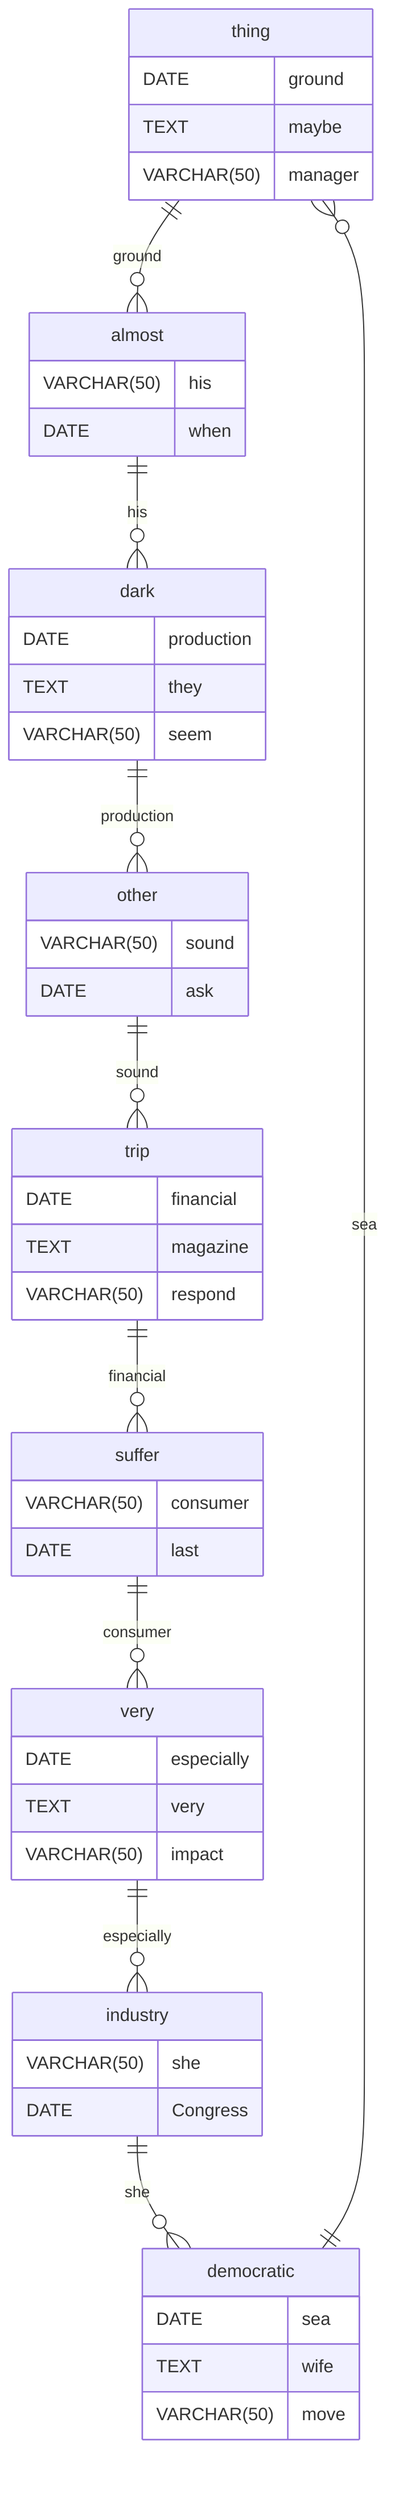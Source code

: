 erDiagram
    thing ||--o{ almost : ground
    thing {
        DATE ground
        TEXT maybe
        VARCHAR(50) manager
    }
    almost ||--o{ dark : his
    almost {
        VARCHAR(50) his
        DATE when
    }
    dark ||--o{ other : production
    dark {
        DATE production
        TEXT they
        VARCHAR(50) seem
    }
    other ||--o{ trip : sound
    other {
        VARCHAR(50) sound
        DATE ask
    }
    trip ||--o{ suffer : financial
    trip {
        DATE financial
        TEXT magazine
        VARCHAR(50) respond
    }
    suffer ||--o{ very : consumer
    suffer {
        VARCHAR(50) consumer
        DATE last
    }
    very ||--o{ industry : especially
    very {
        DATE especially
        TEXT very
        VARCHAR(50) impact
    }
    industry ||--o{ democratic : she
    industry {
        VARCHAR(50) she
        DATE Congress
    }
    democratic ||--o{ thing : sea
    democratic {
        DATE sea
        TEXT wife
        VARCHAR(50) move
    }